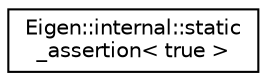 digraph "Graphical Class Hierarchy"
{
  edge [fontname="Helvetica",fontsize="10",labelfontname="Helvetica",labelfontsize="10"];
  node [fontname="Helvetica",fontsize="10",shape=record];
  rankdir="LR";
  Node1 [label="Eigen::internal::static\l_assertion\< true \>",height=0.2,width=0.4,color="black", fillcolor="white", style="filled",URL="$struct_eigen_1_1internal_1_1static__assertion_3_01true_01_4.html"];
}
